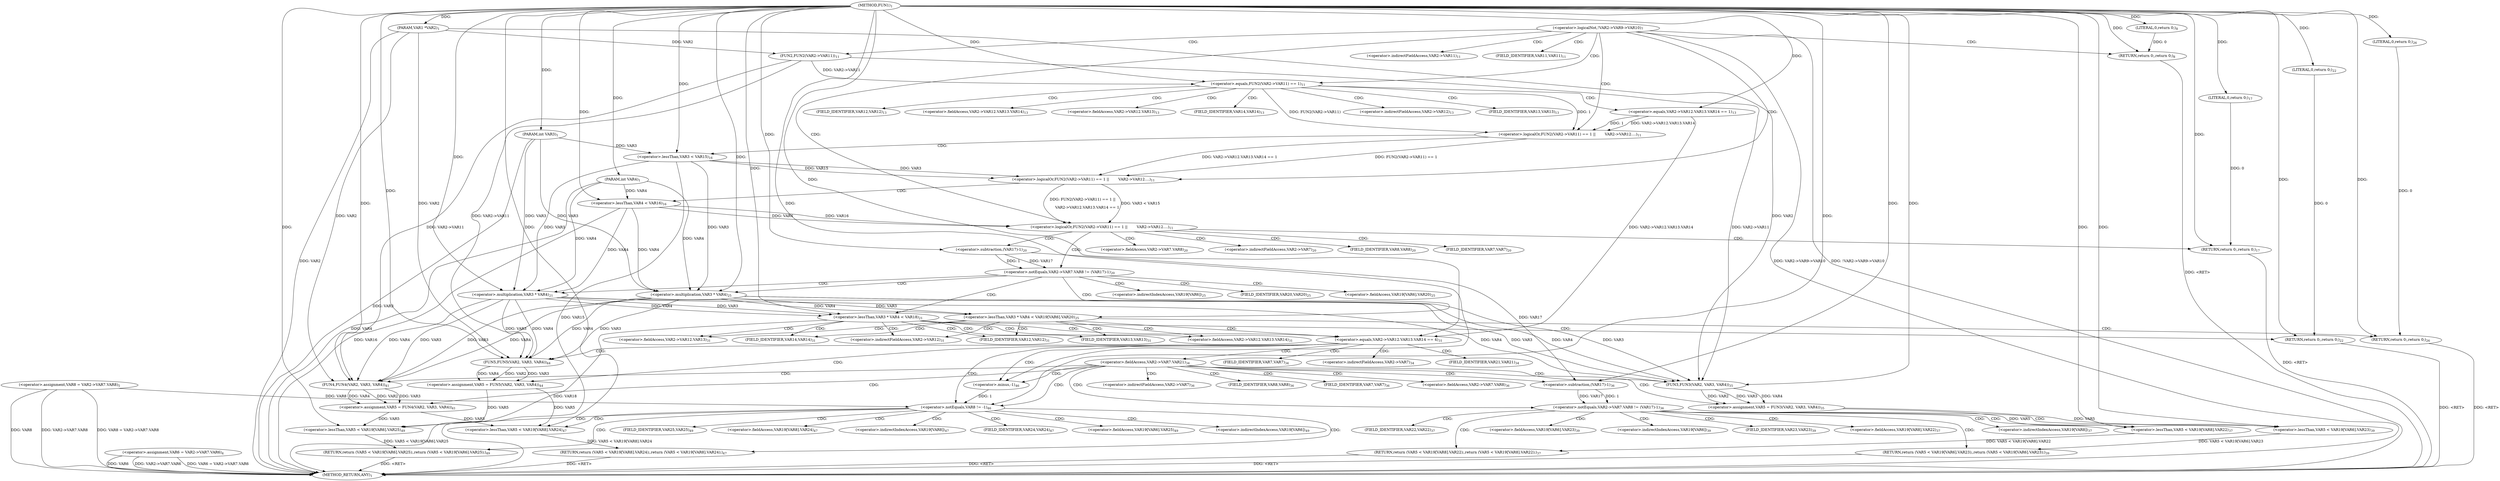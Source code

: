 digraph "FUN1" {  
"8" [label = <(METHOD,FUN1)<SUB>1</SUB>> ]
"192" [label = <(METHOD_RETURN,ANY)<SUB>1</SUB>> ]
"9" [label = <(PARAM,VAR1 *VAR2)<SUB>1</SUB>> ]
"10" [label = <(PARAM,int VAR3)<SUB>1</SUB>> ]
"11" [label = <(PARAM,int VAR4)<SUB>1</SUB>> ]
"15" [label = <(&lt;operator&gt;.assignment,VAR6 = VAR2-&gt;VAR7.VAR6)<SUB>4</SUB>> ]
"23" [label = <(&lt;operator&gt;.assignment,VAR8 = VAR2-&gt;VAR7.VAR8)<SUB>5</SUB>> ]
"184" [label = <(RETURN,return (VAR5 &lt; VAR19[VAR6].VAR25);,return (VAR5 &lt; VAR19[VAR6].VAR25);)<SUB>49</SUB>> ]
"31" [label = <(&lt;operator&gt;.logicalNot,!VAR2-&gt;VAR9-&gt;VAR10)<SUB>7</SUB>> ]
"41" [label = <(&lt;operator&gt;.logicalOr,FUN2(VAR2-&gt;VAR11) == 1 ||

        VAR2-&gt;VAR12....)<SUB>11</SUB>> ]
"69" [label = <(&lt;operator&gt;.notEquals,VAR2-&gt;VAR7.VAR8 != (VAR17)-1)<SUB>20</SUB>> ]
"104" [label = <(&lt;operator&gt;.equals,VAR2-&gt;VAR12.VAR13.VAR14 == 4)<SUB>31</SUB>> ]
"171" [label = <(&lt;operator&gt;.notEquals,VAR8 != -1)<SUB>46</SUB>> ]
"185" [label = <(&lt;operator&gt;.lessThan,VAR5 &lt; VAR19[VAR6].VAR25)<SUB>49</SUB>> ]
"38" [label = <(RETURN,return 0;,return 0;)<SUB>8</SUB>> ]
"66" [label = <(RETURN,return 0;,return 0;)<SUB>17</SUB>> ]
"176" [label = <(RETURN,return (VAR5 &lt; VAR19[VAR8].VAR24);,return (VAR5 &lt; VAR19[VAR8].VAR24);)<SUB>47</SUB>> ]
"39" [label = <(LITERAL,0,return 0;)<SUB>8</SUB>> ]
"42" [label = <(&lt;operator&gt;.logicalOr,FUN2(VAR2-&gt;VAR11) == 1 ||

        VAR2-&gt;VAR12....)<SUB>11</SUB>> ]
"62" [label = <(&lt;operator&gt;.lessThan,VAR4 &lt; VAR16)<SUB>16</SUB>> ]
"67" [label = <(LITERAL,0,return 0;)<SUB>17</SUB>> ]
"75" [label = <(&lt;operator&gt;.subtraction,(VAR17)-1)<SUB>20</SUB>> ]
"80" [label = <(&lt;operator&gt;.lessThan,VAR3 * VAR4 &lt; VAR18)<SUB>21</SUB>> ]
"164" [label = <(&lt;operator&gt;.assignment,VAR5 = FUN5(VAR2, VAR3, VAR4))<SUB>44</SUB>> ]
"173" [label = <(&lt;operator&gt;.minus,-1)<SUB>46</SUB>> ]
"177" [label = <(&lt;operator&gt;.lessThan,VAR5 &lt; VAR19[VAR8].VAR24)<SUB>47</SUB>> ]
"43" [label = <(&lt;operator&gt;.logicalOr,FUN2(VAR2-&gt;VAR11) == 1 ||

        VAR2-&gt;VAR12....)<SUB>11</SUB>> ]
"59" [label = <(&lt;operator&gt;.lessThan,VAR3 &lt; VAR15)<SUB>16</SUB>> ]
"86" [label = <(RETURN,return 0;,return 0;)<SUB>22</SUB>> ]
"91" [label = <(&lt;operator&gt;.lessThan,VAR3 * VAR4 &lt; VAR19[VAR6].VAR20)<SUB>25</SUB>> ]
"121" [label = <(&lt;operator&gt;.assignment,VAR5 = FUN3(VAR2, VAR3, VAR4))<SUB>35</SUB>> ]
"146" [label = <(RETURN,return (VAR5 &lt; VAR19[VAR6].VAR23);,return (VAR5 &lt; VAR19[VAR6].VAR23);)<SUB>39</SUB>> ]
"44" [label = <(&lt;operator&gt;.equals,FUN2(VAR2-&gt;VAR11) == 1)<SUB>11</SUB>> ]
"50" [label = <(&lt;operator&gt;.equals,VAR2-&gt;VAR12.VAR13.VAR14 == 1)<SUB>13</SUB>> ]
"81" [label = <(&lt;operator&gt;.multiplication,VAR3 * VAR4)<SUB>21</SUB>> ]
"87" [label = <(LITERAL,0,return 0;)<SUB>22</SUB>> ]
"101" [label = <(RETURN,return 0;,return 0;)<SUB>26</SUB>> ]
"128" [label = <(&lt;operator&gt;.notEquals,VAR2-&gt;VAR7.VAR8 != (VAR17)-1)<SUB>36</SUB>> ]
"147" [label = <(&lt;operator&gt;.lessThan,VAR5 &lt; VAR19[VAR6].VAR23)<SUB>39</SUB>> ]
"156" [label = <(&lt;operator&gt;.assignment,VAR5 = FUN4(VAR2, VAR3, VAR4))<SUB>41</SUB>> ]
"166" [label = <(FUN5,FUN5(VAR2, VAR3, VAR4))<SUB>44</SUB>> ]
"45" [label = <(FUN2,FUN2(VAR2-&gt;VAR11))<SUB>11</SUB>> ]
"92" [label = <(&lt;operator&gt;.multiplication,VAR3 * VAR4)<SUB>25</SUB>> ]
"102" [label = <(LITERAL,0,return 0;)<SUB>26</SUB>> ]
"123" [label = <(FUN3,FUN3(VAR2, VAR3, VAR4))<SUB>35</SUB>> ]
"138" [label = <(RETURN,return (VAR5 &lt; VAR19[VAR8].VAR22);,return (VAR5 &lt; VAR19[VAR8].VAR22);)<SUB>37</SUB>> ]
"134" [label = <(&lt;operator&gt;.subtraction,(VAR17)-1)<SUB>36</SUB>> ]
"139" [label = <(&lt;operator&gt;.lessThan,VAR5 &lt; VAR19[VAR8].VAR22)<SUB>37</SUB>> ]
"158" [label = <(FUN4,FUN4(VAR2, VAR3, VAR4))<SUB>41</SUB>> ]
"70" [label = <(&lt;operator&gt;.fieldAccess,VAR2-&gt;VAR7.VAR8)<SUB>20</SUB>> ]
"105" [label = <(&lt;operator&gt;.fieldAccess,VAR2-&gt;VAR12.VAR13.VAR14)<SUB>31</SUB>> ]
"187" [label = <(&lt;operator&gt;.fieldAccess,VAR19[VAR6].VAR25)<SUB>49</SUB>> ]
"71" [label = <(&lt;operator&gt;.indirectFieldAccess,VAR2-&gt;VAR7)<SUB>20</SUB>> ]
"74" [label = <(FIELD_IDENTIFIER,VAR8,VAR8)<SUB>20</SUB>> ]
"106" [label = <(&lt;operator&gt;.fieldAccess,VAR2-&gt;VAR12.VAR13)<SUB>31</SUB>> ]
"111" [label = <(FIELD_IDENTIFIER,VAR14,VAR14)<SUB>31</SUB>> ]
"115" [label = <(&lt;operator&gt;.fieldAccess,VAR2-&gt;VAR7.VAR21)<SUB>34</SUB>> ]
"188" [label = <(&lt;operator&gt;.indirectIndexAccess,VAR19[VAR6])<SUB>49</SUB>> ]
"191" [label = <(FIELD_IDENTIFIER,VAR25,VAR25)<SUB>49</SUB>> ]
"73" [label = <(FIELD_IDENTIFIER,VAR7,VAR7)<SUB>20</SUB>> ]
"107" [label = <(&lt;operator&gt;.indirectFieldAccess,VAR2-&gt;VAR12)<SUB>31</SUB>> ]
"110" [label = <(FIELD_IDENTIFIER,VAR13,VAR13)<SUB>31</SUB>> ]
"116" [label = <(&lt;operator&gt;.indirectFieldAccess,VAR2-&gt;VAR7)<SUB>34</SUB>> ]
"119" [label = <(FIELD_IDENTIFIER,VAR21,VAR21)<SUB>34</SUB>> ]
"179" [label = <(&lt;operator&gt;.fieldAccess,VAR19[VAR8].VAR24)<SUB>47</SUB>> ]
"51" [label = <(&lt;operator&gt;.fieldAccess,VAR2-&gt;VAR12.VAR13.VAR14)<SUB>13</SUB>> ]
"95" [label = <(&lt;operator&gt;.fieldAccess,VAR19[VAR6].VAR20)<SUB>25</SUB>> ]
"109" [label = <(FIELD_IDENTIFIER,VAR12,VAR12)<SUB>31</SUB>> ]
"118" [label = <(FIELD_IDENTIFIER,VAR7,VAR7)<SUB>34</SUB>> ]
"180" [label = <(&lt;operator&gt;.indirectIndexAccess,VAR19[VAR8])<SUB>47</SUB>> ]
"183" [label = <(FIELD_IDENTIFIER,VAR24,VAR24)<SUB>47</SUB>> ]
"46" [label = <(&lt;operator&gt;.indirectFieldAccess,VAR2-&gt;VAR11)<SUB>11</SUB>> ]
"52" [label = <(&lt;operator&gt;.fieldAccess,VAR2-&gt;VAR12.VAR13)<SUB>13</SUB>> ]
"57" [label = <(FIELD_IDENTIFIER,VAR14,VAR14)<SUB>13</SUB>> ]
"96" [label = <(&lt;operator&gt;.indirectIndexAccess,VAR19[VAR6])<SUB>25</SUB>> ]
"99" [label = <(FIELD_IDENTIFIER,VAR20,VAR20)<SUB>25</SUB>> ]
"129" [label = <(&lt;operator&gt;.fieldAccess,VAR2-&gt;VAR7.VAR8)<SUB>36</SUB>> ]
"149" [label = <(&lt;operator&gt;.fieldAccess,VAR19[VAR6].VAR23)<SUB>39</SUB>> ]
"48" [label = <(FIELD_IDENTIFIER,VAR11,VAR11)<SUB>11</SUB>> ]
"53" [label = <(&lt;operator&gt;.indirectFieldAccess,VAR2-&gt;VAR12)<SUB>13</SUB>> ]
"56" [label = <(FIELD_IDENTIFIER,VAR13,VAR13)<SUB>13</SUB>> ]
"130" [label = <(&lt;operator&gt;.indirectFieldAccess,VAR2-&gt;VAR7)<SUB>36</SUB>> ]
"133" [label = <(FIELD_IDENTIFIER,VAR8,VAR8)<SUB>36</SUB>> ]
"150" [label = <(&lt;operator&gt;.indirectIndexAccess,VAR19[VAR6])<SUB>39</SUB>> ]
"153" [label = <(FIELD_IDENTIFIER,VAR23,VAR23)<SUB>39</SUB>> ]
"55" [label = <(FIELD_IDENTIFIER,VAR12,VAR12)<SUB>13</SUB>> ]
"132" [label = <(FIELD_IDENTIFIER,VAR7,VAR7)<SUB>36</SUB>> ]
"141" [label = <(&lt;operator&gt;.fieldAccess,VAR19[VAR8].VAR22)<SUB>37</SUB>> ]
"142" [label = <(&lt;operator&gt;.indirectIndexAccess,VAR19[VAR8])<SUB>37</SUB>> ]
"145" [label = <(FIELD_IDENTIFIER,VAR22,VAR22)<SUB>37</SUB>> ]
  "38" -> "192"  [ label = "DDG: &lt;RET&gt;"] 
  "86" -> "192"  [ label = "DDG: &lt;RET&gt;"] 
  "101" -> "192"  [ label = "DDG: &lt;RET&gt;"] 
  "146" -> "192"  [ label = "DDG: &lt;RET&gt;"] 
  "66" -> "192"  [ label = "DDG: &lt;RET&gt;"] 
  "176" -> "192"  [ label = "DDG: &lt;RET&gt;"] 
  "184" -> "192"  [ label = "DDG: &lt;RET&gt;"] 
  "138" -> "192"  [ label = "DDG: &lt;RET&gt;"] 
  "9" -> "192"  [ label = "DDG: VAR2"] 
  "10" -> "192"  [ label = "DDG: VAR3"] 
  "11" -> "192"  [ label = "DDG: VAR4"] 
  "15" -> "192"  [ label = "DDG: VAR6"] 
  "15" -> "192"  [ label = "DDG: VAR2-&gt;VAR7.VAR6"] 
  "15" -> "192"  [ label = "DDG: VAR6 = VAR2-&gt;VAR7.VAR6"] 
  "23" -> "192"  [ label = "DDG: VAR8"] 
  "23" -> "192"  [ label = "DDG: VAR2-&gt;VAR7.VAR8"] 
  "23" -> "192"  [ label = "DDG: VAR8 = VAR2-&gt;VAR7.VAR8"] 
  "31" -> "192"  [ label = "DDG: VAR2-&gt;VAR9-&gt;VAR10"] 
  "31" -> "192"  [ label = "DDG: !VAR2-&gt;VAR9-&gt;VAR10"] 
  "59" -> "192"  [ label = "DDG: VAR15"] 
  "62" -> "192"  [ label = "DDG: VAR16"] 
  "80" -> "192"  [ label = "DDG: VAR18"] 
  "8" -> "9"  [ label = "DDG: "] 
  "8" -> "10"  [ label = "DDG: "] 
  "8" -> "11"  [ label = "DDG: "] 
  "185" -> "184"  [ label = "DDG: VAR5 &lt; VAR19[VAR6].VAR25"] 
  "39" -> "38"  [ label = "DDG: 0"] 
  "8" -> "38"  [ label = "DDG: "] 
  "42" -> "41"  [ label = "DDG: FUN2(VAR2-&gt;VAR11) == 1 ||

        VAR2-&gt;VAR12.VAR13.VAR14 == 1"] 
  "42" -> "41"  [ label = "DDG: VAR3 &lt; VAR15"] 
  "62" -> "41"  [ label = "DDG: VAR4"] 
  "62" -> "41"  [ label = "DDG: VAR16"] 
  "67" -> "66"  [ label = "DDG: 0"] 
  "8" -> "66"  [ label = "DDG: "] 
  "75" -> "69"  [ label = "DDG: VAR17"] 
  "75" -> "69"  [ label = "DDG: 1"] 
  "50" -> "104"  [ label = "DDG: VAR2-&gt;VAR12.VAR13.VAR14"] 
  "8" -> "104"  [ label = "DDG: "] 
  "23" -> "171"  [ label = "DDG: VAR8"] 
  "8" -> "171"  [ label = "DDG: "] 
  "173" -> "171"  [ label = "DDG: 1"] 
  "177" -> "176"  [ label = "DDG: VAR5 &lt; VAR19[VAR8].VAR24"] 
  "164" -> "185"  [ label = "DDG: VAR5"] 
  "156" -> "185"  [ label = "DDG: VAR5"] 
  "8" -> "185"  [ label = "DDG: "] 
  "8" -> "39"  [ label = "DDG: "] 
  "43" -> "42"  [ label = "DDG: FUN2(VAR2-&gt;VAR11) == 1"] 
  "43" -> "42"  [ label = "DDG: VAR2-&gt;VAR12.VAR13.VAR14 == 1"] 
  "59" -> "42"  [ label = "DDG: VAR3"] 
  "59" -> "42"  [ label = "DDG: VAR15"] 
  "11" -> "62"  [ label = "DDG: VAR4"] 
  "8" -> "62"  [ label = "DDG: "] 
  "8" -> "67"  [ label = "DDG: "] 
  "8" -> "75"  [ label = "DDG: "] 
  "166" -> "164"  [ label = "DDG: VAR2"] 
  "166" -> "164"  [ label = "DDG: VAR3"] 
  "166" -> "164"  [ label = "DDG: VAR4"] 
  "8" -> "173"  [ label = "DDG: "] 
  "44" -> "43"  [ label = "DDG: FUN2(VAR2-&gt;VAR11)"] 
  "44" -> "43"  [ label = "DDG: 1"] 
  "50" -> "43"  [ label = "DDG: VAR2-&gt;VAR12.VAR13.VAR14"] 
  "50" -> "43"  [ label = "DDG: 1"] 
  "10" -> "59"  [ label = "DDG: VAR3"] 
  "8" -> "59"  [ label = "DDG: "] 
  "81" -> "80"  [ label = "DDG: VAR3"] 
  "81" -> "80"  [ label = "DDG: VAR4"] 
  "8" -> "80"  [ label = "DDG: "] 
  "87" -> "86"  [ label = "DDG: 0"] 
  "8" -> "86"  [ label = "DDG: "] 
  "123" -> "121"  [ label = "DDG: VAR2"] 
  "123" -> "121"  [ label = "DDG: VAR3"] 
  "123" -> "121"  [ label = "DDG: VAR4"] 
  "147" -> "146"  [ label = "DDG: VAR5 &lt; VAR19[VAR6].VAR23"] 
  "164" -> "177"  [ label = "DDG: VAR5"] 
  "156" -> "177"  [ label = "DDG: VAR5"] 
  "8" -> "177"  [ label = "DDG: "] 
  "45" -> "44"  [ label = "DDG: VAR2-&gt;VAR11"] 
  "8" -> "44"  [ label = "DDG: "] 
  "8" -> "50"  [ label = "DDG: "] 
  "10" -> "81"  [ label = "DDG: VAR3"] 
  "59" -> "81"  [ label = "DDG: VAR3"] 
  "8" -> "81"  [ label = "DDG: "] 
  "11" -> "81"  [ label = "DDG: VAR4"] 
  "62" -> "81"  [ label = "DDG: VAR4"] 
  "8" -> "87"  [ label = "DDG: "] 
  "92" -> "91"  [ label = "DDG: VAR3"] 
  "92" -> "91"  [ label = "DDG: VAR4"] 
  "102" -> "101"  [ label = "DDG: 0"] 
  "8" -> "101"  [ label = "DDG: "] 
  "158" -> "156"  [ label = "DDG: VAR2"] 
  "158" -> "156"  [ label = "DDG: VAR3"] 
  "158" -> "156"  [ label = "DDG: VAR4"] 
  "9" -> "166"  [ label = "DDG: VAR2"] 
  "45" -> "166"  [ label = "DDG: VAR2-&gt;VAR11"] 
  "8" -> "166"  [ label = "DDG: "] 
  "92" -> "166"  [ label = "DDG: VAR3"] 
  "81" -> "166"  [ label = "DDG: VAR3"] 
  "92" -> "166"  [ label = "DDG: VAR4"] 
  "81" -> "166"  [ label = "DDG: VAR4"] 
  "9" -> "45"  [ label = "DDG: VAR2"] 
  "10" -> "92"  [ label = "DDG: VAR3"] 
  "59" -> "92"  [ label = "DDG: VAR3"] 
  "8" -> "92"  [ label = "DDG: "] 
  "11" -> "92"  [ label = "DDG: VAR4"] 
  "62" -> "92"  [ label = "DDG: VAR4"] 
  "8" -> "102"  [ label = "DDG: "] 
  "9" -> "123"  [ label = "DDG: VAR2"] 
  "45" -> "123"  [ label = "DDG: VAR2-&gt;VAR11"] 
  "8" -> "123"  [ label = "DDG: "] 
  "92" -> "123"  [ label = "DDG: VAR3"] 
  "81" -> "123"  [ label = "DDG: VAR3"] 
  "92" -> "123"  [ label = "DDG: VAR4"] 
  "81" -> "123"  [ label = "DDG: VAR4"] 
  "134" -> "128"  [ label = "DDG: VAR17"] 
  "134" -> "128"  [ label = "DDG: 1"] 
  "139" -> "138"  [ label = "DDG: VAR5 &lt; VAR19[VAR8].VAR22"] 
  "121" -> "147"  [ label = "DDG: VAR5"] 
  "8" -> "147"  [ label = "DDG: "] 
  "75" -> "134"  [ label = "DDG: VAR17"] 
  "8" -> "134"  [ label = "DDG: "] 
  "9" -> "158"  [ label = "DDG: VAR2"] 
  "45" -> "158"  [ label = "DDG: VAR2-&gt;VAR11"] 
  "8" -> "158"  [ label = "DDG: "] 
  "92" -> "158"  [ label = "DDG: VAR3"] 
  "81" -> "158"  [ label = "DDG: VAR3"] 
  "92" -> "158"  [ label = "DDG: VAR4"] 
  "81" -> "158"  [ label = "DDG: VAR4"] 
  "121" -> "139"  [ label = "DDG: VAR5"] 
  "8" -> "139"  [ label = "DDG: "] 
  "31" -> "42"  [ label = "CDG: "] 
  "31" -> "38"  [ label = "CDG: "] 
  "31" -> "44"  [ label = "CDG: "] 
  "31" -> "43"  [ label = "CDG: "] 
  "31" -> "48"  [ label = "CDG: "] 
  "31" -> "46"  [ label = "CDG: "] 
  "31" -> "45"  [ label = "CDG: "] 
  "31" -> "41"  [ label = "CDG: "] 
  "41" -> "73"  [ label = "CDG: "] 
  "41" -> "75"  [ label = "CDG: "] 
  "41" -> "69"  [ label = "CDG: "] 
  "41" -> "74"  [ label = "CDG: "] 
  "41" -> "70"  [ label = "CDG: "] 
  "41" -> "66"  [ label = "CDG: "] 
  "41" -> "71"  [ label = "CDG: "] 
  "69" -> "96"  [ label = "CDG: "] 
  "69" -> "81"  [ label = "CDG: "] 
  "69" -> "95"  [ label = "CDG: "] 
  "69" -> "92"  [ label = "CDG: "] 
  "69" -> "91"  [ label = "CDG: "] 
  "69" -> "80"  [ label = "CDG: "] 
  "69" -> "99"  [ label = "CDG: "] 
  "104" -> "115"  [ label = "CDG: "] 
  "104" -> "119"  [ label = "CDG: "] 
  "104" -> "173"  [ label = "CDG: "] 
  "104" -> "118"  [ label = "CDG: "] 
  "104" -> "164"  [ label = "CDG: "] 
  "104" -> "171"  [ label = "CDG: "] 
  "104" -> "116"  [ label = "CDG: "] 
  "104" -> "166"  [ label = "CDG: "] 
  "171" -> "188"  [ label = "CDG: "] 
  "171" -> "179"  [ label = "CDG: "] 
  "171" -> "185"  [ label = "CDG: "] 
  "171" -> "191"  [ label = "CDG: "] 
  "171" -> "187"  [ label = "CDG: "] 
  "171" -> "184"  [ label = "CDG: "] 
  "171" -> "180"  [ label = "CDG: "] 
  "171" -> "183"  [ label = "CDG: "] 
  "171" -> "176"  [ label = "CDG: "] 
  "171" -> "177"  [ label = "CDG: "] 
  "42" -> "62"  [ label = "CDG: "] 
  "43" -> "59"  [ label = "CDG: "] 
  "80" -> "107"  [ label = "CDG: "] 
  "80" -> "104"  [ label = "CDG: "] 
  "80" -> "111"  [ label = "CDG: "] 
  "80" -> "86"  [ label = "CDG: "] 
  "80" -> "106"  [ label = "CDG: "] 
  "80" -> "105"  [ label = "CDG: "] 
  "80" -> "110"  [ label = "CDG: "] 
  "80" -> "109"  [ label = "CDG: "] 
  "115" -> "128"  [ label = "CDG: "] 
  "115" -> "132"  [ label = "CDG: "] 
  "115" -> "121"  [ label = "CDG: "] 
  "115" -> "129"  [ label = "CDG: "] 
  "115" -> "134"  [ label = "CDG: "] 
  "115" -> "173"  [ label = "CDG: "] 
  "115" -> "130"  [ label = "CDG: "] 
  "115" -> "158"  [ label = "CDG: "] 
  "115" -> "171"  [ label = "CDG: "] 
  "115" -> "123"  [ label = "CDG: "] 
  "115" -> "156"  [ label = "CDG: "] 
  "115" -> "133"  [ label = "CDG: "] 
  "44" -> "51"  [ label = "CDG: "] 
  "44" -> "57"  [ label = "CDG: "] 
  "44" -> "52"  [ label = "CDG: "] 
  "44" -> "56"  [ label = "CDG: "] 
  "44" -> "50"  [ label = "CDG: "] 
  "44" -> "53"  [ label = "CDG: "] 
  "44" -> "55"  [ label = "CDG: "] 
  "91" -> "107"  [ label = "CDG: "] 
  "91" -> "104"  [ label = "CDG: "] 
  "91" -> "101"  [ label = "CDG: "] 
  "91" -> "111"  [ label = "CDG: "] 
  "91" -> "106"  [ label = "CDG: "] 
  "91" -> "105"  [ label = "CDG: "] 
  "91" -> "110"  [ label = "CDG: "] 
  "91" -> "109"  [ label = "CDG: "] 
  "128" -> "145"  [ label = "CDG: "] 
  "128" -> "146"  [ label = "CDG: "] 
  "128" -> "149"  [ label = "CDG: "] 
  "128" -> "150"  [ label = "CDG: "] 
  "128" -> "153"  [ label = "CDG: "] 
  "128" -> "138"  [ label = "CDG: "] 
  "128" -> "139"  [ label = "CDG: "] 
  "128" -> "141"  [ label = "CDG: "] 
  "128" -> "142"  [ label = "CDG: "] 
  "128" -> "147"  [ label = "CDG: "] 
}
